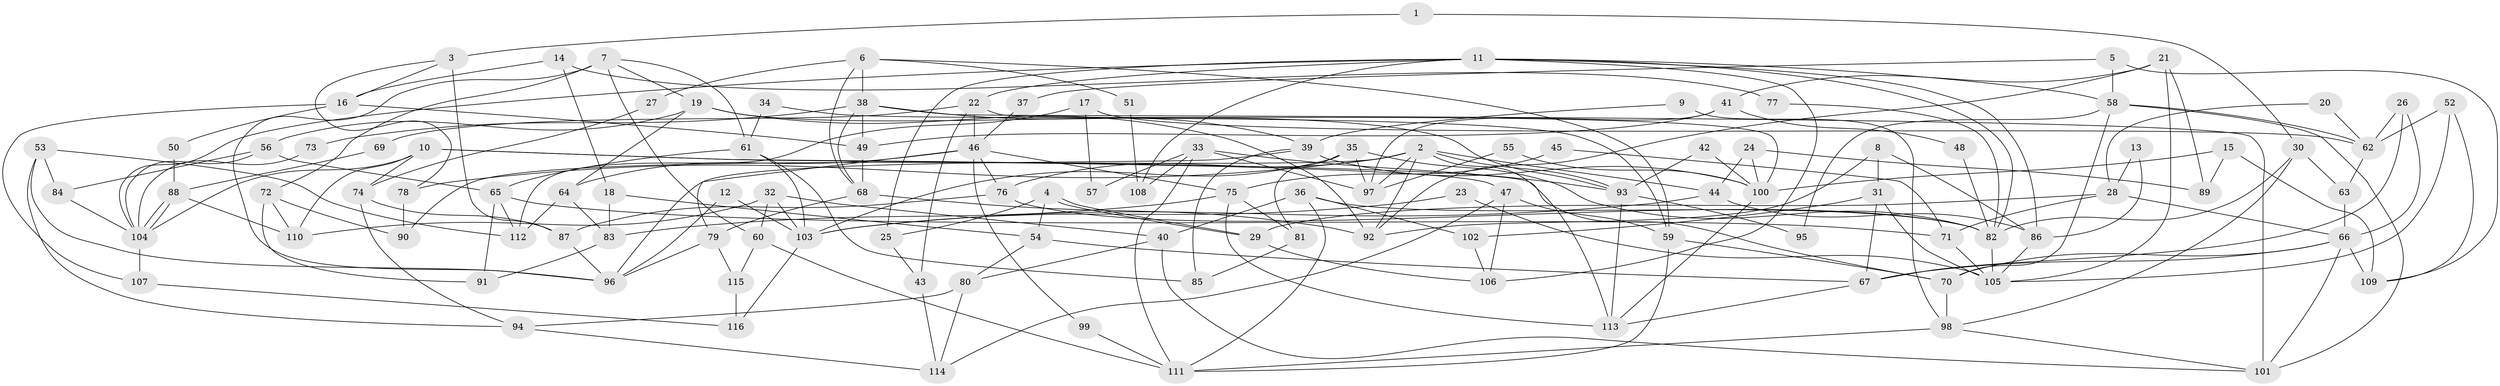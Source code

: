// coarse degree distribution, {4: 0.24691358024691357, 2: 0.12345679012345678, 5: 0.2345679012345679, 3: 0.19753086419753085, 7: 0.06172839506172839, 6: 0.06172839506172839, 8: 0.012345679012345678, 9: 0.037037037037037035, 10: 0.012345679012345678, 11: 0.012345679012345678}
// Generated by graph-tools (version 1.1) at 2025/53/03/04/25 21:53:32]
// undirected, 116 vertices, 232 edges
graph export_dot {
graph [start="1"]
  node [color=gray90,style=filled];
  1;
  2;
  3;
  4;
  5;
  6;
  7;
  8;
  9;
  10;
  11;
  12;
  13;
  14;
  15;
  16;
  17;
  18;
  19;
  20;
  21;
  22;
  23;
  24;
  25;
  26;
  27;
  28;
  29;
  30;
  31;
  32;
  33;
  34;
  35;
  36;
  37;
  38;
  39;
  40;
  41;
  42;
  43;
  44;
  45;
  46;
  47;
  48;
  49;
  50;
  51;
  52;
  53;
  54;
  55;
  56;
  57;
  58;
  59;
  60;
  61;
  62;
  63;
  64;
  65;
  66;
  67;
  68;
  69;
  70;
  71;
  72;
  73;
  74;
  75;
  76;
  77;
  78;
  79;
  80;
  81;
  82;
  83;
  84;
  85;
  86;
  87;
  88;
  89;
  90;
  91;
  92;
  93;
  94;
  95;
  96;
  97;
  98;
  99;
  100;
  101;
  102;
  103;
  104;
  105;
  106;
  107;
  108;
  109;
  110;
  111;
  112;
  113;
  114;
  115;
  116;
  1 -- 3;
  1 -- 30;
  2 -- 93;
  2 -- 92;
  2 -- 44;
  2 -- 76;
  2 -- 78;
  2 -- 90;
  2 -- 97;
  2 -- 113;
  3 -- 87;
  3 -- 78;
  3 -- 16;
  4 -- 29;
  4 -- 29;
  4 -- 54;
  4 -- 25;
  5 -- 58;
  5 -- 109;
  5 -- 37;
  6 -- 59;
  6 -- 68;
  6 -- 27;
  6 -- 38;
  6 -- 51;
  7 -- 19;
  7 -- 61;
  7 -- 60;
  7 -- 72;
  7 -- 96;
  8 -- 92;
  8 -- 86;
  8 -- 31;
  9 -- 98;
  9 -- 39;
  10 -- 47;
  10 -- 104;
  10 -- 70;
  10 -- 74;
  10 -- 110;
  11 -- 104;
  11 -- 22;
  11 -- 25;
  11 -- 58;
  11 -- 82;
  11 -- 86;
  11 -- 106;
  11 -- 108;
  12 -- 103;
  12 -- 96;
  13 -- 28;
  13 -- 86;
  14 -- 18;
  14 -- 16;
  14 -- 77;
  15 -- 109;
  15 -- 100;
  15 -- 89;
  16 -- 49;
  16 -- 50;
  16 -- 107;
  17 -- 112;
  17 -- 62;
  17 -- 57;
  18 -- 54;
  18 -- 83;
  19 -- 92;
  19 -- 64;
  19 -- 56;
  19 -- 93;
  20 -- 62;
  20 -- 28;
  21 -- 89;
  21 -- 105;
  21 -- 41;
  21 -- 92;
  22 -- 100;
  22 -- 43;
  22 -- 46;
  22 -- 69;
  23 -- 105;
  23 -- 103;
  24 -- 100;
  24 -- 44;
  24 -- 89;
  25 -- 43;
  26 -- 66;
  26 -- 67;
  26 -- 62;
  27 -- 74;
  28 -- 29;
  28 -- 66;
  28 -- 71;
  29 -- 106;
  30 -- 63;
  30 -- 82;
  30 -- 98;
  31 -- 102;
  31 -- 67;
  31 -- 105;
  32 -- 60;
  32 -- 103;
  32 -- 40;
  32 -- 110;
  33 -- 93;
  33 -- 97;
  33 -- 57;
  33 -- 108;
  33 -- 111;
  34 -- 59;
  34 -- 61;
  35 -- 103;
  35 -- 97;
  35 -- 81;
  35 -- 82;
  36 -- 111;
  36 -- 82;
  36 -- 40;
  36 -- 102;
  37 -- 46;
  38 -- 101;
  38 -- 39;
  38 -- 49;
  38 -- 68;
  38 -- 73;
  39 -- 96;
  39 -- 85;
  39 -- 100;
  40 -- 80;
  40 -- 101;
  41 -- 49;
  41 -- 48;
  41 -- 97;
  42 -- 100;
  42 -- 93;
  43 -- 114;
  44 -- 86;
  44 -- 103;
  45 -- 75;
  45 -- 71;
  46 -- 76;
  46 -- 64;
  46 -- 75;
  46 -- 79;
  46 -- 99;
  47 -- 114;
  47 -- 59;
  47 -- 106;
  48 -- 82;
  49 -- 68;
  50 -- 88;
  51 -- 108;
  52 -- 105;
  52 -- 62;
  52 -- 109;
  53 -- 112;
  53 -- 96;
  53 -- 84;
  53 -- 94;
  54 -- 80;
  54 -- 67;
  55 -- 100;
  55 -- 97;
  56 -- 84;
  56 -- 65;
  56 -- 104;
  58 -- 70;
  58 -- 62;
  58 -- 95;
  58 -- 101;
  59 -- 111;
  59 -- 70;
  60 -- 111;
  60 -- 115;
  61 -- 65;
  61 -- 85;
  61 -- 103;
  62 -- 63;
  63 -- 66;
  64 -- 83;
  64 -- 112;
  65 -- 71;
  65 -- 91;
  65 -- 112;
  66 -- 101;
  66 -- 70;
  66 -- 67;
  66 -- 109;
  67 -- 113;
  68 -- 79;
  68 -- 92;
  69 -- 88;
  70 -- 98;
  71 -- 105;
  72 -- 110;
  72 -- 90;
  72 -- 91;
  73 -- 104;
  74 -- 87;
  74 -- 94;
  75 -- 113;
  75 -- 81;
  75 -- 83;
  76 -- 82;
  76 -- 87;
  77 -- 82;
  78 -- 90;
  79 -- 115;
  79 -- 96;
  80 -- 94;
  80 -- 114;
  81 -- 85;
  82 -- 105;
  83 -- 91;
  84 -- 104;
  86 -- 105;
  87 -- 96;
  88 -- 104;
  88 -- 104;
  88 -- 110;
  93 -- 113;
  93 -- 95;
  94 -- 114;
  98 -- 101;
  98 -- 111;
  99 -- 111;
  100 -- 113;
  102 -- 106;
  103 -- 116;
  104 -- 107;
  107 -- 116;
  115 -- 116;
}
